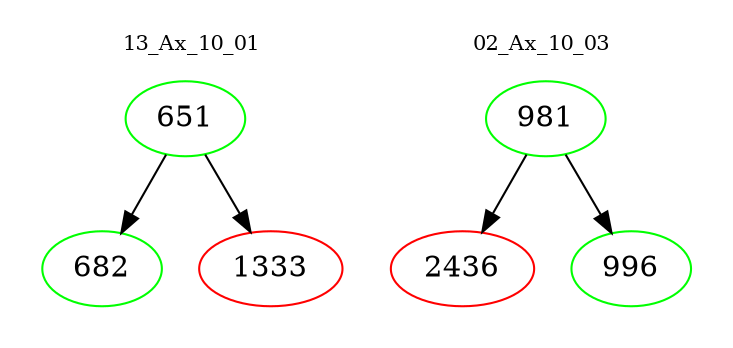 digraph{
subgraph cluster_0 {
color = white
label = "13_Ax_10_01";
fontsize=10;
T0_651 [label="651", color="green"]
T0_651 -> T0_682 [color="black"]
T0_682 [label="682", color="green"]
T0_651 -> T0_1333 [color="black"]
T0_1333 [label="1333", color="red"]
}
subgraph cluster_1 {
color = white
label = "02_Ax_10_03";
fontsize=10;
T1_981 [label="981", color="green"]
T1_981 -> T1_2436 [color="black"]
T1_2436 [label="2436", color="red"]
T1_981 -> T1_996 [color="black"]
T1_996 [label="996", color="green"]
}
}

